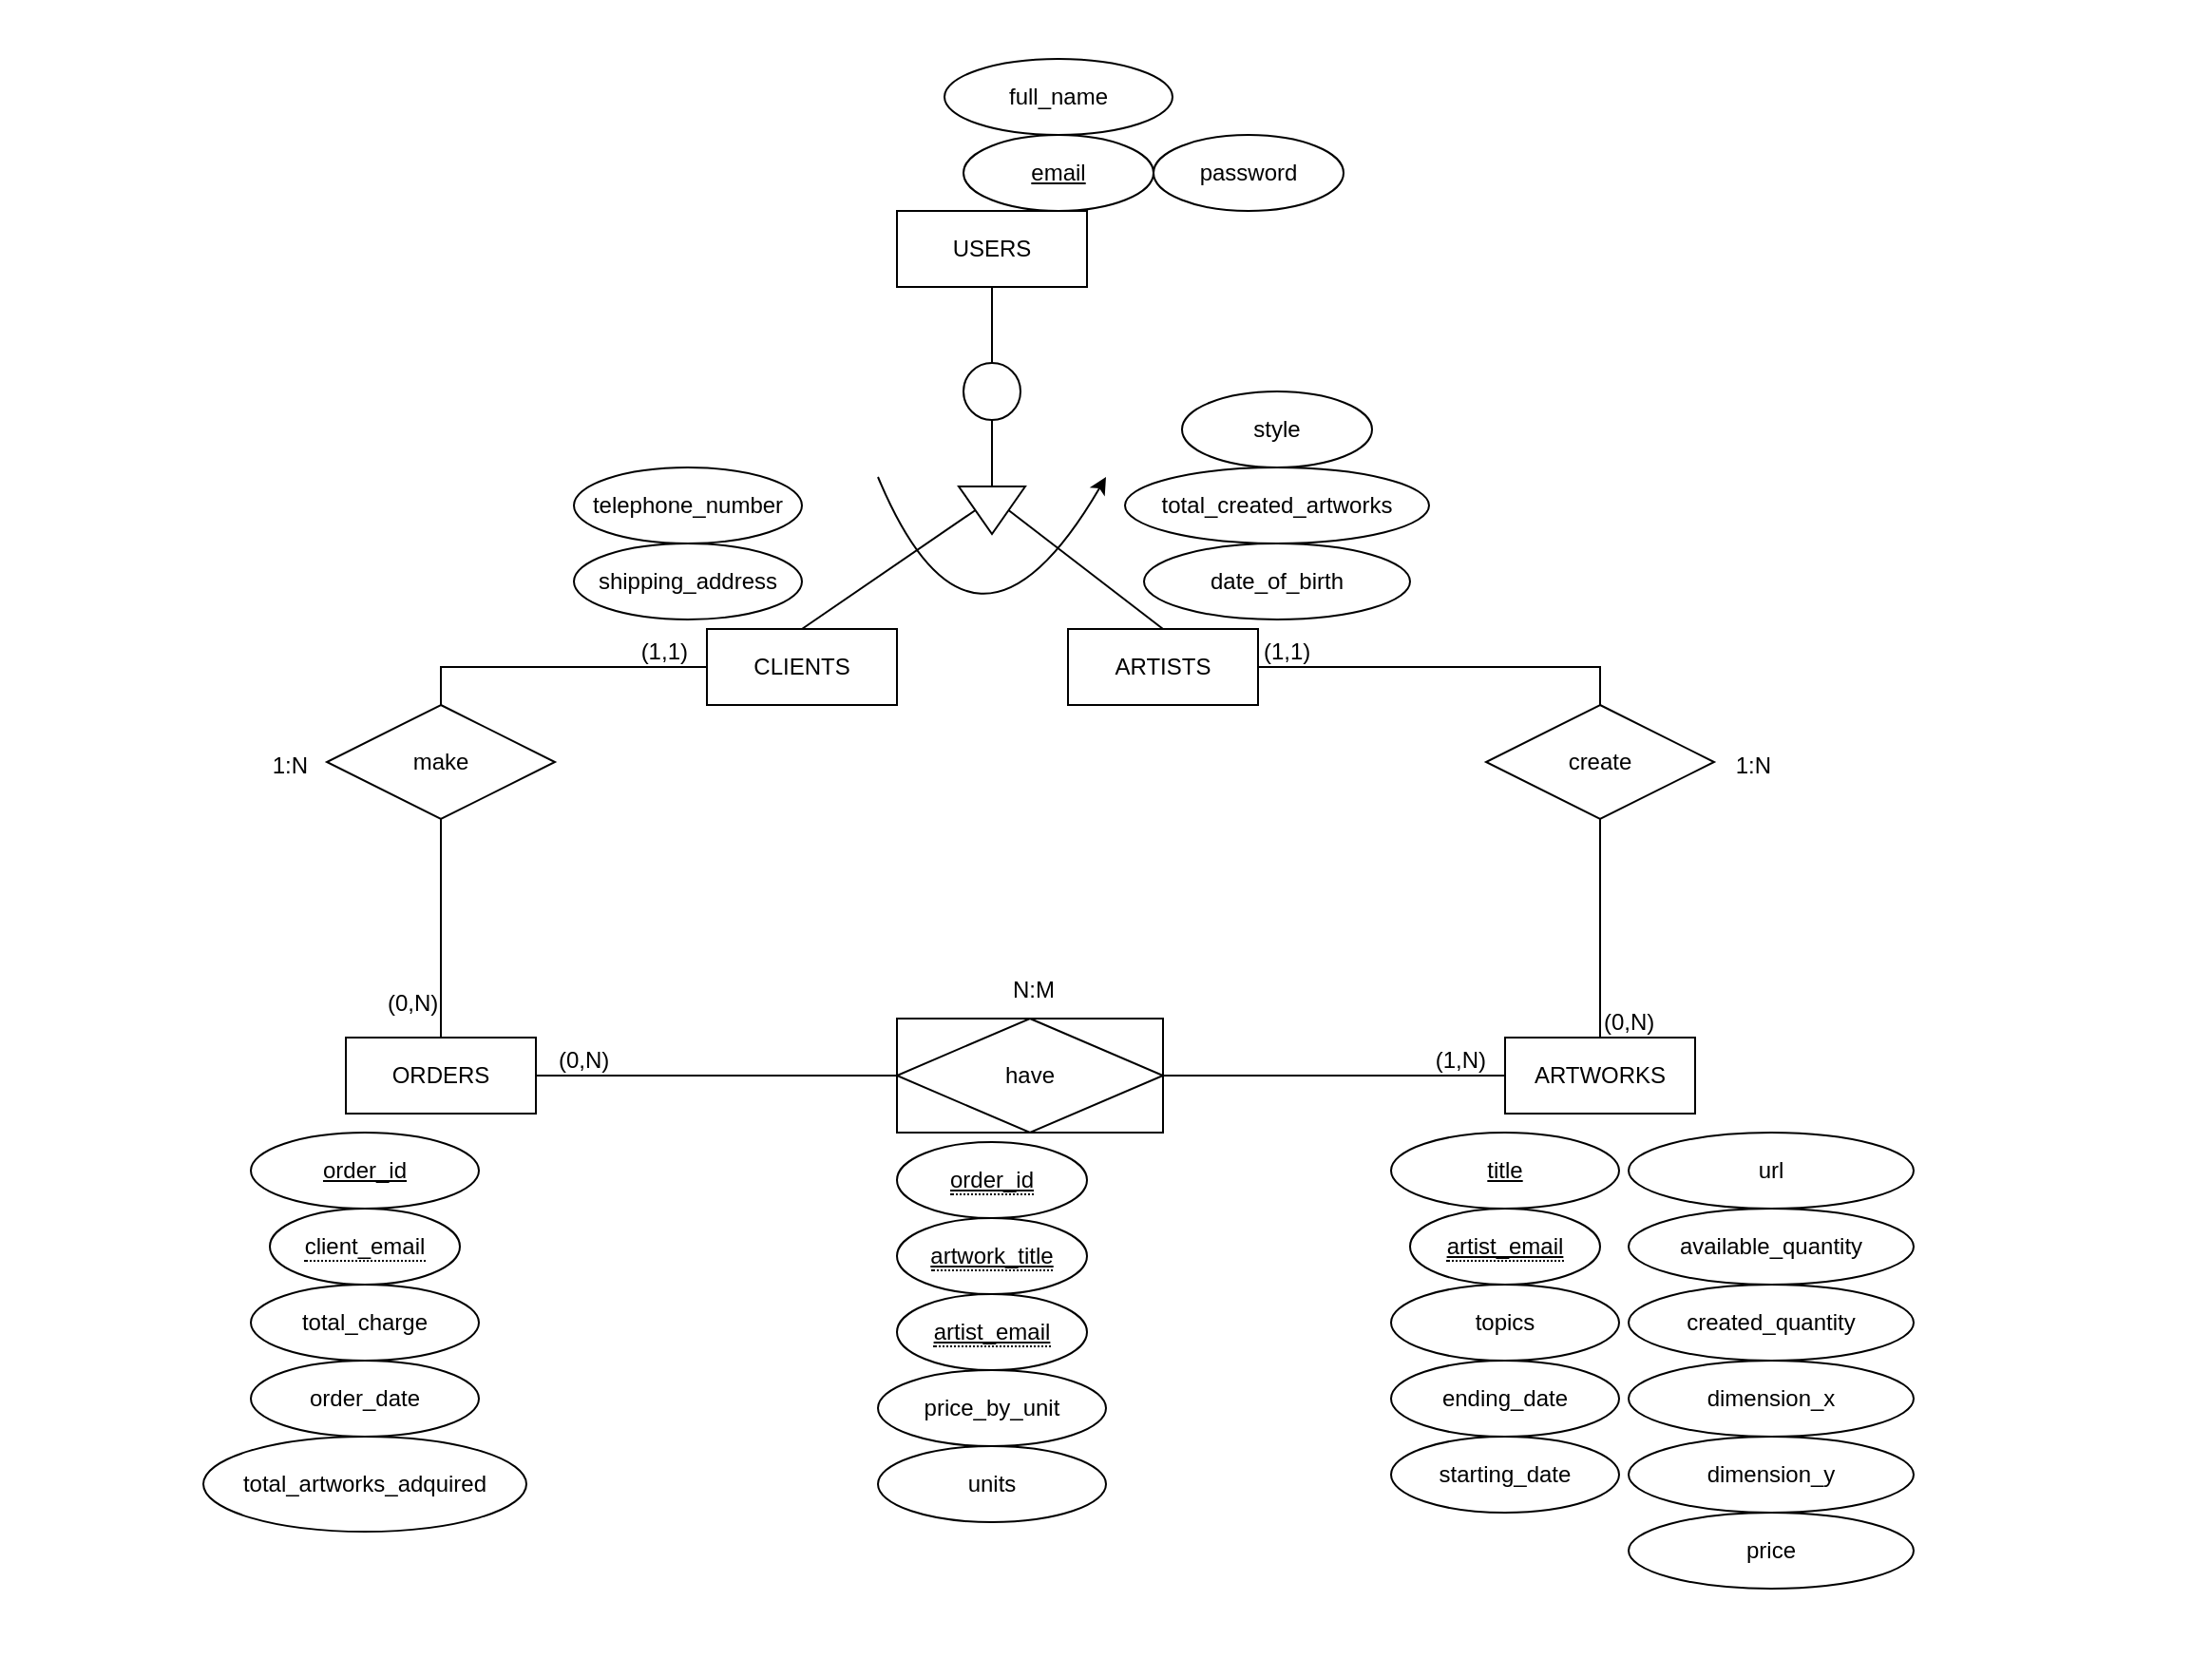 <mxfile version="16.1.0" type="device"><diagram id="2I0Pp_lufcNibeB-LhZ0" name="Page-1"><mxGraphModel dx="2009" dy="809" grid="1" gridSize="10" guides="1" tooltips="1" connect="1" arrows="1" fold="1" page="1" pageScale="1" pageWidth="827" pageHeight="1169" math="0" shadow="0"><root><mxCell id="0"/><mxCell id="1" parent="0"/><mxCell id="PizdzG9oW2WEEUDaJbbs-94" value="" style="shape=table;startSize=0;container=1;collapsible=0;childLayout=tableLayout;fillColor=none;strokeColor=none;" parent="1" vertex="1"><mxGeometry x="-141.25" width="1161.25" height="880" as="geometry"/></mxCell><mxCell id="PizdzG9oW2WEEUDaJbbs-95" value="" style="shape=partialRectangle;collapsible=0;dropTarget=0;fillColor=none;top=0;left=0;bottom=0;right=0;points=[[0,0.5],[1,0.5]];portConstraint=eastwest;" parent="PizdzG9oW2WEEUDaJbbs-94" vertex="1"><mxGeometry width="1161.25" height="880" as="geometry"/></mxCell><mxCell id="PizdzG9oW2WEEUDaJbbs-96" value="" style="shape=partialRectangle;html=1;whiteSpace=wrap;connectable=0;overflow=hidden;fillColor=none;top=0;left=0;bottom=0;right=0;pointerEvents=1;" parent="PizdzG9oW2WEEUDaJbbs-95" vertex="1"><mxGeometry width="1161" height="880" as="geometry"><mxRectangle width="1161" height="880" as="alternateBounds"/></mxGeometry></mxCell><mxCell id="PizdzG9oW2WEEUDaJbbs-14" style="rounded=0;orthogonalLoop=1;jettySize=auto;html=1;endArrow=none;endFill=0;" parent="1" source="PizdzG9oW2WEEUDaJbbs-1" target="PizdzG9oW2WEEUDaJbbs-12" edge="1"><mxGeometry relative="1" as="geometry"/></mxCell><mxCell id="PizdzG9oW2WEEUDaJbbs-1" value="USERS" style="whiteSpace=wrap;html=1;align=center;" parent="1" vertex="1"><mxGeometry x="330" y="110" width="100" height="40" as="geometry"/></mxCell><mxCell id="PizdzG9oW2WEEUDaJbbs-4" value="ARTISTS" style="whiteSpace=wrap;html=1;align=center;" parent="1" vertex="1"><mxGeometry x="420" y="330" width="100" height="40" as="geometry"/></mxCell><mxCell id="PizdzG9oW2WEEUDaJbbs-5" value="CLIENTS" style="whiteSpace=wrap;html=1;align=center;" parent="1" vertex="1"><mxGeometry x="230" y="330" width="100" height="40" as="geometry"/></mxCell><mxCell id="PizdzG9oW2WEEUDaJbbs-6" value="ARTWORKS" style="whiteSpace=wrap;html=1;align=center;" parent="1" vertex="1"><mxGeometry x="650" y="545" width="100" height="40" as="geometry"/></mxCell><mxCell id="PizdzG9oW2WEEUDaJbbs-7" value="ORDERS" style="whiteSpace=wrap;html=1;align=center;" parent="1" vertex="1"><mxGeometry x="40" y="545" width="100" height="40" as="geometry"/></mxCell><mxCell id="PizdzG9oW2WEEUDaJbbs-8" value="make" style="shape=rhombus;perimeter=rhombusPerimeter;whiteSpace=wrap;html=1;align=center;" parent="1" vertex="1"><mxGeometry x="30" y="370" width="120" height="60" as="geometry"/></mxCell><mxCell id="PizdzG9oW2WEEUDaJbbs-9" value="create" style="shape=rhombus;perimeter=rhombusPerimeter;whiteSpace=wrap;html=1;align=center;" parent="1" vertex="1"><mxGeometry x="640" y="370" width="120" height="60" as="geometry"/></mxCell><mxCell id="PizdzG9oW2WEEUDaJbbs-16" style="edgeStyle=none;rounded=0;orthogonalLoop=1;jettySize=auto;html=1;exitX=0.5;exitY=1;exitDx=0;exitDy=0;entryX=0.5;entryY=0;entryDx=0;entryDy=0;endArrow=none;endFill=0;" parent="1" source="PizdzG9oW2WEEUDaJbbs-10" target="PizdzG9oW2WEEUDaJbbs-5" edge="1"><mxGeometry relative="1" as="geometry"/></mxCell><mxCell id="PizdzG9oW2WEEUDaJbbs-17" style="edgeStyle=none;rounded=0;orthogonalLoop=1;jettySize=auto;html=1;exitX=0.5;exitY=0;exitDx=0;exitDy=0;entryX=0.5;entryY=0;entryDx=0;entryDy=0;endArrow=none;endFill=0;" parent="1" source="PizdzG9oW2WEEUDaJbbs-10" target="PizdzG9oW2WEEUDaJbbs-4" edge="1"><mxGeometry relative="1" as="geometry"/></mxCell><mxCell id="PizdzG9oW2WEEUDaJbbs-10" value="" style="triangle;whiteSpace=wrap;html=1;rotation=90;" parent="1" vertex="1"><mxGeometry x="367.5" y="250" width="25" height="35" as="geometry"/></mxCell><mxCell id="PizdzG9oW2WEEUDaJbbs-15" style="rounded=0;orthogonalLoop=1;jettySize=auto;html=1;entryX=0;entryY=0.5;entryDx=0;entryDy=0;endArrow=none;endFill=0;" parent="1" source="PizdzG9oW2WEEUDaJbbs-12" target="PizdzG9oW2WEEUDaJbbs-10" edge="1"><mxGeometry relative="1" as="geometry"/></mxCell><mxCell id="PizdzG9oW2WEEUDaJbbs-12" value="" style="ellipse;whiteSpace=wrap;html=1;aspect=fixed;" parent="1" vertex="1"><mxGeometry x="365" y="190" width="30" height="30" as="geometry"/></mxCell><mxCell id="PizdzG9oW2WEEUDaJbbs-13" value="" style="curved=1;endArrow=classic;html=1;rounded=0;" parent="1" edge="1"><mxGeometry width="50" height="50" relative="1" as="geometry"><mxPoint x="320" y="250" as="sourcePoint"/><mxPoint x="440" y="250" as="targetPoint"/><Array as="points"><mxPoint x="370" y="370"/></Array></mxGeometry></mxCell><mxCell id="PizdzG9oW2WEEUDaJbbs-29" value="" style="endArrow=none;html=1;rounded=0;entryX=0.5;entryY=0;entryDx=0;entryDy=0;edgeStyle=orthogonalEdgeStyle;exitX=1;exitY=0.5;exitDx=0;exitDy=0;" parent="1" source="PizdzG9oW2WEEUDaJbbs-4" target="PizdzG9oW2WEEUDaJbbs-9" edge="1"><mxGeometry relative="1" as="geometry"><mxPoint x="530" y="340" as="sourcePoint"/><mxPoint x="720" y="267" as="targetPoint"/></mxGeometry></mxCell><mxCell id="PizdzG9oW2WEEUDaJbbs-30" value="(1,1)" style="resizable=0;html=1;align=left;verticalAlign=bottom;" parent="PizdzG9oW2WEEUDaJbbs-29" connectable="0" vertex="1"><mxGeometry x="-1" relative="1" as="geometry"><mxPoint x="1" as="offset"/></mxGeometry></mxCell><mxCell id="PizdzG9oW2WEEUDaJbbs-32" value="" style="endArrow=none;html=1;rounded=0;exitX=0.5;exitY=0;exitDx=0;exitDy=0;entryX=0;entryY=0.5;entryDx=0;entryDy=0;edgeStyle=orthogonalEdgeStyle;" parent="1" source="PizdzG9oW2WEEUDaJbbs-8" target="PizdzG9oW2WEEUDaJbbs-5" edge="1"><mxGeometry relative="1" as="geometry"><mxPoint x="170" y="410" as="sourcePoint"/><mxPoint x="350" y="430" as="targetPoint"/></mxGeometry></mxCell><mxCell id="PizdzG9oW2WEEUDaJbbs-34" value="(1,1)" style="resizable=0;html=1;align=right;verticalAlign=bottom;" parent="PizdzG9oW2WEEUDaJbbs-32" connectable="0" vertex="1"><mxGeometry x="1" relative="1" as="geometry"><mxPoint x="-10" as="offset"/></mxGeometry></mxCell><mxCell id="PizdzG9oW2WEEUDaJbbs-35" value="" style="endArrow=none;html=1;rounded=0;exitX=0.5;exitY=0;exitDx=0;exitDy=0;entryX=0.5;entryY=1;entryDx=0;entryDy=0;edgeStyle=orthogonalEdgeStyle;" parent="1" source="PizdzG9oW2WEEUDaJbbs-7" target="PizdzG9oW2WEEUDaJbbs-8" edge="1"><mxGeometry relative="1" as="geometry"><mxPoint x="150" y="470" as="sourcePoint"/><mxPoint x="330" y="490" as="targetPoint"/></mxGeometry></mxCell><mxCell id="PizdzG9oW2WEEUDaJbbs-36" value="(0,N)" style="resizable=0;html=1;align=left;verticalAlign=bottom;" parent="PizdzG9oW2WEEUDaJbbs-35" connectable="0" vertex="1"><mxGeometry x="-1" relative="1" as="geometry"><mxPoint x="-30" y="-10" as="offset"/></mxGeometry></mxCell><mxCell id="PizdzG9oW2WEEUDaJbbs-38" value="" style="endArrow=none;html=1;rounded=0;exitX=1;exitY=0.5;exitDx=0;exitDy=0;entryX=0;entryY=0.5;entryDx=0;entryDy=0;edgeStyle=orthogonalEdgeStyle;" parent="1" source="PizdzG9oW2WEEUDaJbbs-7" target="PizdzG9oW2WEEUDaJbbs-81" edge="1"><mxGeometry relative="1" as="geometry"><mxPoint x="185" y="535" as="sourcePoint"/><mxPoint x="330" y="565" as="targetPoint"/></mxGeometry></mxCell><mxCell id="PizdzG9oW2WEEUDaJbbs-39" value="(0,N)" style="resizable=0;html=1;align=left;verticalAlign=bottom;" parent="PizdzG9oW2WEEUDaJbbs-38" connectable="0" vertex="1"><mxGeometry x="-1" relative="1" as="geometry"><mxPoint x="10" as="offset"/></mxGeometry></mxCell><mxCell id="PizdzG9oW2WEEUDaJbbs-41" value="" style="endArrow=none;html=1;rounded=0;exitX=1;exitY=0.5;exitDx=0;exitDy=0;entryX=0;entryY=0.5;entryDx=0;entryDy=0;edgeStyle=orthogonalEdgeStyle;" parent="1" source="PizdzG9oW2WEEUDaJbbs-81" target="PizdzG9oW2WEEUDaJbbs-6" edge="1"><mxGeometry relative="1" as="geometry"><mxPoint x="450" y="565" as="sourcePoint"/><mxPoint x="640" y="555" as="targetPoint"/></mxGeometry></mxCell><mxCell id="PizdzG9oW2WEEUDaJbbs-43" value="(1,N)" style="resizable=0;html=1;align=right;verticalAlign=bottom;" parent="PizdzG9oW2WEEUDaJbbs-41" connectable="0" vertex="1"><mxGeometry x="1" relative="1" as="geometry"><mxPoint x="-10" as="offset"/></mxGeometry></mxCell><mxCell id="PizdzG9oW2WEEUDaJbbs-44" value="" style="endArrow=none;html=1;rounded=0;exitX=0.5;exitY=0;exitDx=0;exitDy=0;entryX=0.5;entryY=1;entryDx=0;entryDy=0;edgeStyle=orthogonalEdgeStyle;" parent="1" source="PizdzG9oW2WEEUDaJbbs-6" target="PizdzG9oW2WEEUDaJbbs-9" edge="1"><mxGeometry relative="1" as="geometry"><mxPoint x="570" y="400" as="sourcePoint"/><mxPoint x="750" y="420" as="targetPoint"/></mxGeometry></mxCell><mxCell id="PizdzG9oW2WEEUDaJbbs-45" value="(0,N)" style="resizable=0;html=1;align=left;verticalAlign=bottom;" parent="PizdzG9oW2WEEUDaJbbs-44" connectable="0" vertex="1"><mxGeometry x="-1" relative="1" as="geometry"/></mxCell><mxCell id="PizdzG9oW2WEEUDaJbbs-47" value="shipping_address" style="ellipse;whiteSpace=wrap;html=1;align=center;" parent="1" vertex="1"><mxGeometry x="160" y="285" width="120" height="40" as="geometry"/></mxCell><mxCell id="PizdzG9oW2WEEUDaJbbs-48" value="date_of_birth" style="ellipse;whiteSpace=wrap;html=1;align=center;" parent="1" vertex="1"><mxGeometry x="460" y="285" width="140" height="40" as="geometry"/></mxCell><mxCell id="PizdzG9oW2WEEUDaJbbs-50" value="telephone_number" style="ellipse;whiteSpace=wrap;html=1;align=center;" parent="1" vertex="1"><mxGeometry x="160" y="245" width="120" height="40" as="geometry"/></mxCell><mxCell id="PizdzG9oW2WEEUDaJbbs-52" value="total_created_artworks" style="ellipse;whiteSpace=wrap;html=1;align=center;" parent="1" vertex="1"><mxGeometry x="450" y="245" width="160" height="40" as="geometry"/></mxCell><mxCell id="PizdzG9oW2WEEUDaJbbs-53" value="style" style="ellipse;whiteSpace=wrap;html=1;align=center;" parent="1" vertex="1"><mxGeometry x="480" y="205" width="100" height="40" as="geometry"/></mxCell><mxCell id="PizdzG9oW2WEEUDaJbbs-55" value="&lt;u&gt;email&lt;/u&gt;" style="ellipse;whiteSpace=wrap;html=1;align=center;" parent="1" vertex="1"><mxGeometry x="365" y="70" width="100" height="40" as="geometry"/></mxCell><mxCell id="PizdzG9oW2WEEUDaJbbs-59" value="&lt;u&gt;order_id&lt;/u&gt;" style="ellipse;whiteSpace=wrap;html=1;align=center;" parent="1" vertex="1"><mxGeometry x="-10" y="595" width="120" height="40" as="geometry"/></mxCell><mxCell id="PizdzG9oW2WEEUDaJbbs-61" value="total_charge" style="ellipse;whiteSpace=wrap;html=1;align=center;" parent="1" vertex="1"><mxGeometry x="-10" y="675" width="120" height="40" as="geometry"/></mxCell><mxCell id="PizdzG9oW2WEEUDaJbbs-62" value="order_date" style="ellipse;whiteSpace=wrap;html=1;align=center;" parent="1" vertex="1"><mxGeometry x="-10" y="715" width="120" height="40" as="geometry"/></mxCell><mxCell id="PizdzG9oW2WEEUDaJbbs-66" value="&lt;u&gt;title&lt;/u&gt;" style="ellipse;whiteSpace=wrap;html=1;align=center;" parent="1" vertex="1"><mxGeometry x="590" y="595" width="120" height="40" as="geometry"/></mxCell><mxCell id="PizdzG9oW2WEEUDaJbbs-69" value="ending_date" style="ellipse;whiteSpace=wrap;html=1;align=center;" parent="1" vertex="1"><mxGeometry x="590" y="715" width="120" height="40" as="geometry"/></mxCell><mxCell id="PizdzG9oW2WEEUDaJbbs-74" value="1:N" style="resizable=0;html=1;align=right;verticalAlign=bottom;" parent="1" connectable="0" vertex="1"><mxGeometry x="20" y="410" as="geometry"/></mxCell><mxCell id="PizdzG9oW2WEEUDaJbbs-75" value="1:N" style="resizable=0;html=1;align=right;verticalAlign=bottom;" parent="1" connectable="0" vertex="1"><mxGeometry x="790" y="410" as="geometry"/></mxCell><mxCell id="PizdzG9oW2WEEUDaJbbs-76" value="N:M" style="resizable=0;html=1;align=right;verticalAlign=bottom;" parent="1" connectable="0" vertex="1"><mxGeometry x="400" y="530" as="geometry"><mxPoint x="13" y="-2" as="offset"/></mxGeometry></mxCell><mxCell id="PizdzG9oW2WEEUDaJbbs-77" value="total_artworks_adquired" style="ellipse;whiteSpace=wrap;html=1;align=center;" parent="1" vertex="1"><mxGeometry x="-35" y="755" width="170" height="50" as="geometry"/></mxCell><mxCell id="PizdzG9oW2WEEUDaJbbs-78" value="price_by_unit" style="ellipse;whiteSpace=wrap;html=1;align=center;" parent="1" vertex="1"><mxGeometry x="320" y="720" width="120" height="40" as="geometry"/></mxCell><mxCell id="PizdzG9oW2WEEUDaJbbs-79" value="units" style="ellipse;whiteSpace=wrap;html=1;align=center;" parent="1" vertex="1"><mxGeometry x="320" y="760" width="120" height="40" as="geometry"/></mxCell><mxCell id="PizdzG9oW2WEEUDaJbbs-81" value="have" style="shape=associativeEntity;whiteSpace=wrap;html=1;align=center;" parent="1" vertex="1"><mxGeometry x="330" y="535" width="140" height="60" as="geometry"/></mxCell><mxCell id="PizdzG9oW2WEEUDaJbbs-82" value="&lt;span style=&quot;border-bottom: 1px dotted&quot;&gt;&lt;u&gt;order_id&lt;/u&gt;&lt;/span&gt;" style="ellipse;whiteSpace=wrap;html=1;align=center;" parent="1" vertex="1"><mxGeometry x="330" y="600" width="100" height="40" as="geometry"/></mxCell><mxCell id="PizdzG9oW2WEEUDaJbbs-83" value="&lt;span style=&quot;border-bottom: 1px dotted&quot;&gt;&lt;u&gt;artwork_title&lt;/u&gt;&lt;/span&gt;" style="ellipse;whiteSpace=wrap;html=1;align=center;" parent="1" vertex="1"><mxGeometry x="330" y="640" width="100" height="40" as="geometry"/></mxCell><mxCell id="PizdzG9oW2WEEUDaJbbs-84" value="&lt;span style=&quot;border-bottom: 1px dotted&quot;&gt;&lt;u&gt;artist_email&lt;/u&gt;&lt;/span&gt;" style="ellipse;whiteSpace=wrap;html=1;align=center;" parent="1" vertex="1"><mxGeometry x="330" y="680" width="100" height="40" as="geometry"/></mxCell><mxCell id="PizdzG9oW2WEEUDaJbbs-85" value="&lt;span style=&quot;border-bottom: 1px dotted&quot;&gt;client_email&lt;/span&gt;" style="ellipse;whiteSpace=wrap;html=1;align=center;" parent="1" vertex="1"><mxGeometry y="635" width="100" height="40" as="geometry"/></mxCell><mxCell id="PizdzG9oW2WEEUDaJbbs-86" value="&lt;span style=&quot;border-bottom: 1px dotted&quot;&gt;&lt;u&gt;artist_email&lt;/u&gt;&lt;/span&gt;" style="ellipse;whiteSpace=wrap;html=1;align=center;" parent="1" vertex="1"><mxGeometry x="600" y="635" width="100" height="40" as="geometry"/></mxCell><mxCell id="PizdzG9oW2WEEUDaJbbs-87" value="topics" style="ellipse;whiteSpace=wrap;html=1;align=center;" parent="1" vertex="1"><mxGeometry x="590" y="675" width="120" height="40" as="geometry"/></mxCell><mxCell id="PizdzG9oW2WEEUDaJbbs-88" value="starting_date" style="ellipse;whiteSpace=wrap;html=1;align=center;" parent="1" vertex="1"><mxGeometry x="590" y="755" width="120" height="40" as="geometry"/></mxCell><mxCell id="PizdzG9oW2WEEUDaJbbs-89" value="available_quantity" style="ellipse;whiteSpace=wrap;html=1;align=center;" parent="1" vertex="1"><mxGeometry x="715" y="635" width="150" height="40" as="geometry"/></mxCell><mxCell id="PizdzG9oW2WEEUDaJbbs-90" value="created_quantity" style="ellipse;whiteSpace=wrap;html=1;align=center;" parent="1" vertex="1"><mxGeometry x="715" y="675" width="150" height="40" as="geometry"/></mxCell><mxCell id="PizdzG9oW2WEEUDaJbbs-91" value="dimension_x" style="ellipse;whiteSpace=wrap;html=1;align=center;" parent="1" vertex="1"><mxGeometry x="715" y="715" width="150" height="40" as="geometry"/></mxCell><mxCell id="PizdzG9oW2WEEUDaJbbs-92" value="dimension_y" style="ellipse;whiteSpace=wrap;html=1;align=center;" parent="1" vertex="1"><mxGeometry x="715" y="755" width="150" height="40" as="geometry"/></mxCell><mxCell id="hKVsZ4pIg4UI7eosiDqj-1" value="password" style="ellipse;whiteSpace=wrap;html=1;align=center;" parent="1" vertex="1"><mxGeometry x="465" y="70" width="100" height="40" as="geometry"/></mxCell><mxCell id="hKVsZ4pIg4UI7eosiDqj-2" value="full_name" style="ellipse;whiteSpace=wrap;html=1;align=center;" parent="1" vertex="1"><mxGeometry x="355" y="30" width="120" height="40" as="geometry"/></mxCell><mxCell id="oyjLVKr5Lyk7uonskxyE-1" value="url" style="ellipse;whiteSpace=wrap;html=1;align=center;" vertex="1" parent="1"><mxGeometry x="715" y="595" width="150" height="40" as="geometry"/></mxCell><mxCell id="oyjLVKr5Lyk7uonskxyE-2" value="price" style="ellipse;whiteSpace=wrap;html=1;align=center;" vertex="1" parent="1"><mxGeometry x="715" y="795" width="150" height="40" as="geometry"/></mxCell></root></mxGraphModel></diagram></mxfile>